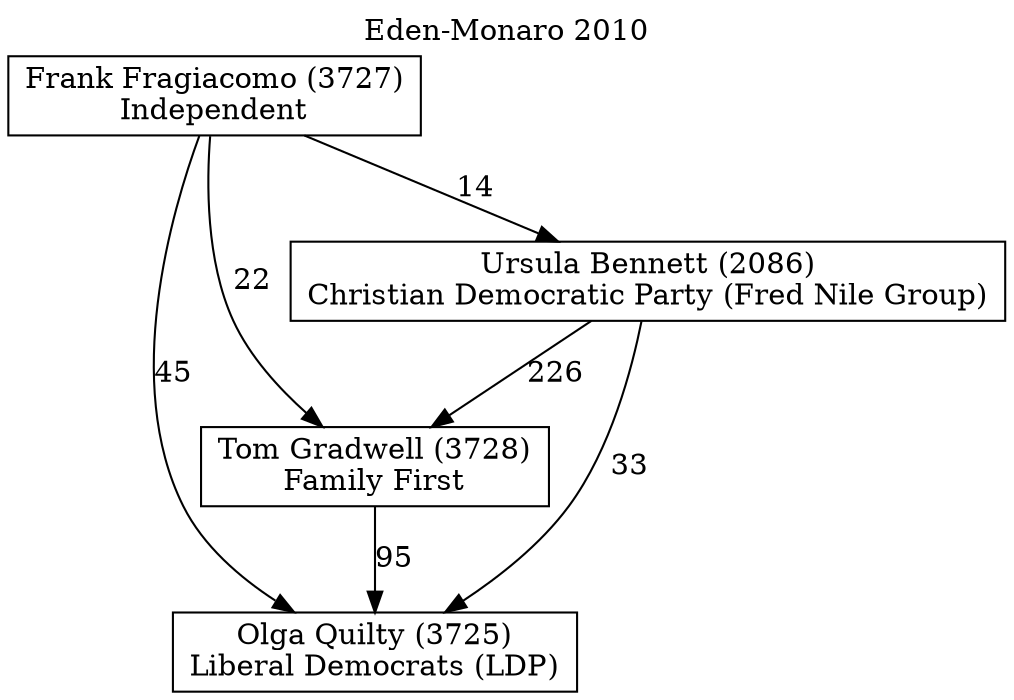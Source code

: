 // House preference flow
digraph "Olga Quilty (3725)_Eden-Monaro_2010" {
	graph [label="Eden-Monaro 2010" labelloc=t mclimit=10]
	node [shape=box]
	"Olga Quilty (3725)" [label="Olga Quilty (3725)
Liberal Democrats (LDP)"]
	"Tom Gradwell (3728)" [label="Tom Gradwell (3728)
Family First"]
	"Ursula Bennett (2086)" [label="Ursula Bennett (2086)
Christian Democratic Party (Fred Nile Group)"]
	"Frank Fragiacomo (3727)" [label="Frank Fragiacomo (3727)
Independent"]
	"Tom Gradwell (3728)" -> "Olga Quilty (3725)" [label=95]
	"Ursula Bennett (2086)" -> "Tom Gradwell (3728)" [label=226]
	"Frank Fragiacomo (3727)" -> "Ursula Bennett (2086)" [label=14]
	"Ursula Bennett (2086)" -> "Olga Quilty (3725)" [label=33]
	"Frank Fragiacomo (3727)" -> "Olga Quilty (3725)" [label=45]
	"Frank Fragiacomo (3727)" -> "Tom Gradwell (3728)" [label=22]
}
